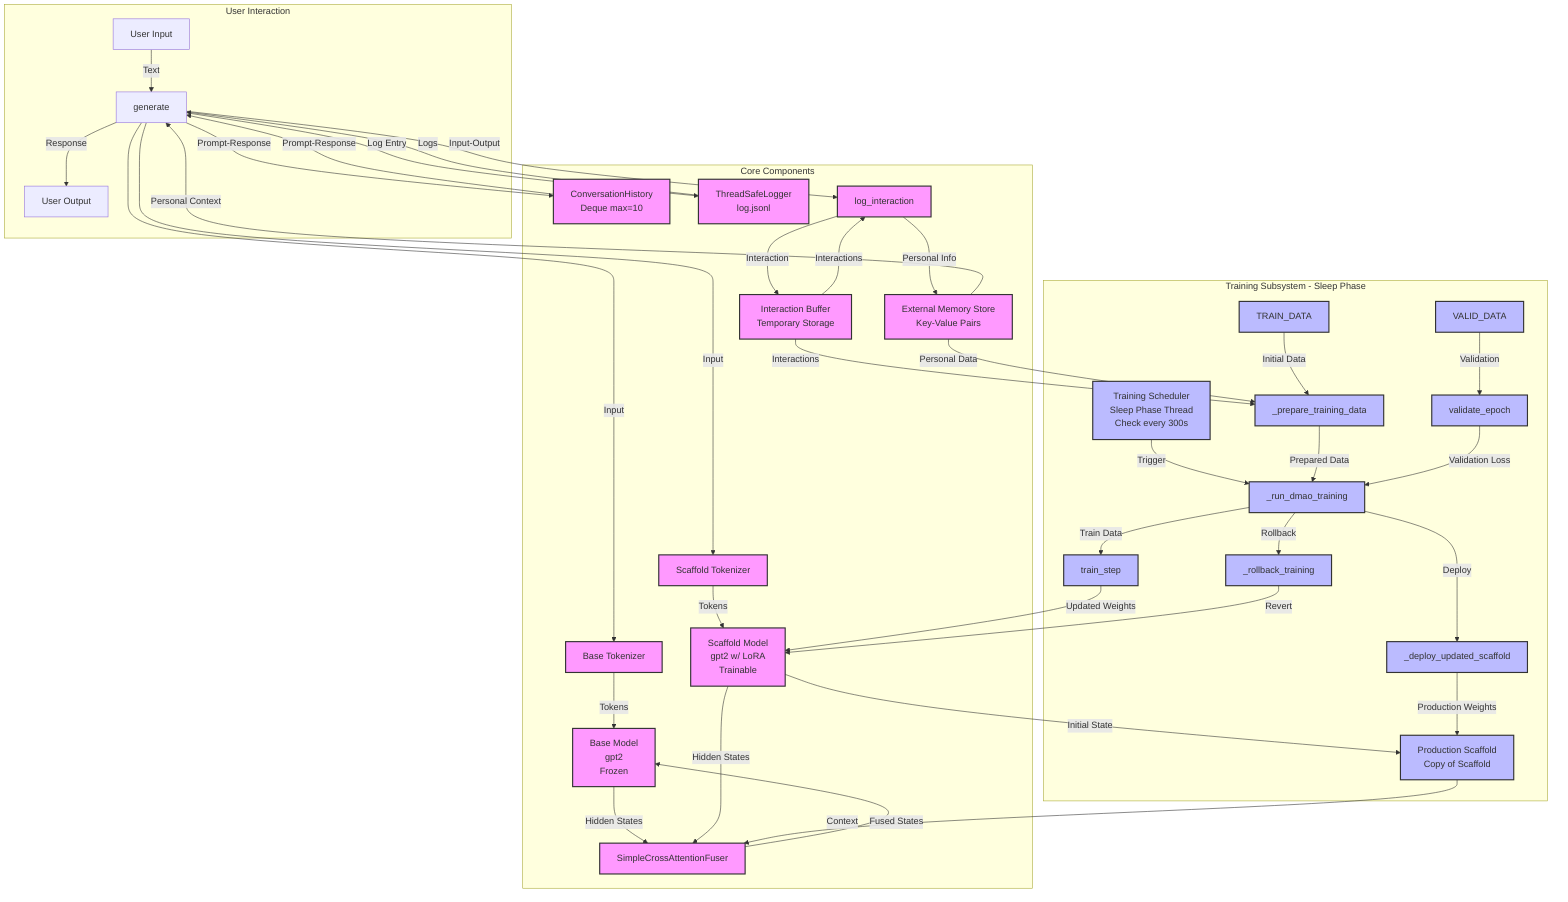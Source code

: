 graph TD
    subgraph User Interaction
        UI[User Input] -->|Text| GEN[generate]
        GEN -->|Response| UO[User Output]
    end

    subgraph Core Components
        BM[Base Model<br>gpt2<br>Frozen] -->|Hidden States| CAF[SimpleCrossAttentionFuser]
        SM[Scaffold Model<br>gpt2 w/ LoRA<br>Trainable] -->|Hidden States| CAF
        CAF -->|Fused States| BM
        BT[Base Tokenizer] -->|Tokens| BM
        ST[Scaffold Tokenizer] -->|Tokens| SM
        CH[ConversationHistory<br>Deque max=10] -->|Prompt-Response| GEN
        TL[ThreadSafeLogger<br>log.jsonl] -->|Logs| GEN
        IB[Interaction Buffer<br>Temporary Storage] -->|Interactions| LOG[log_interaction]
        EMS[External Memory Store<br>Key-Value Pairs] -->|Personal Context| GEN
    end

    subgraph Training Subsystem - Sleep Phase
        TS[Training Scheduler<br>Sleep Phase Thread<br>Check every 300s] -->|Trigger| RT[_run_dmao_training]
        RT -->|Train Data| TE[train_step]
        TE -->|Updated Weights| SM
        RT -->|Deploy| DU[_deploy_updated_scaffold]
        DU -->|Production Weights| PS[Production Scaffold<br>Copy of Scaffold]
        PS -->|Context| CAF
        PT[_prepare_training_data] -->|Prepared Data| RT
        IB -->|Interactions| PT
        EMS -->|Personal Data| PT
        TD[TRAIN_DATA] -->|Initial Data| PT
        VD[VALID_DATA] -->|Validation| VE[validate_epoch]
        VE -->|Validation Loss| RT
        RT -->|Rollback| RB[_rollback_training]
        RB -->|Revert| SM
    end

    LOG -->|Interaction| IB
    LOG -->|Personal Info| EMS
    GEN -->|Input| BT
    GEN -->|Input| ST
    GEN -->|Prompt-Response| CH
    GEN -->|Log Entry| TL
    GEN -->|Input-Output| LOG
    SM -->|Initial State| PS

    classDef core fill:#f9f,stroke:#333,stroke-width:2px;
    classDef train fill:#bbf,stroke:#333,stroke-width:2px;
    class BM,SM,CAF,BT,ST,CH,TL,IB,LOG,EMS core;
    class TS,RT,TE,DU,PS,PT,TD,VD,VE,RB train;